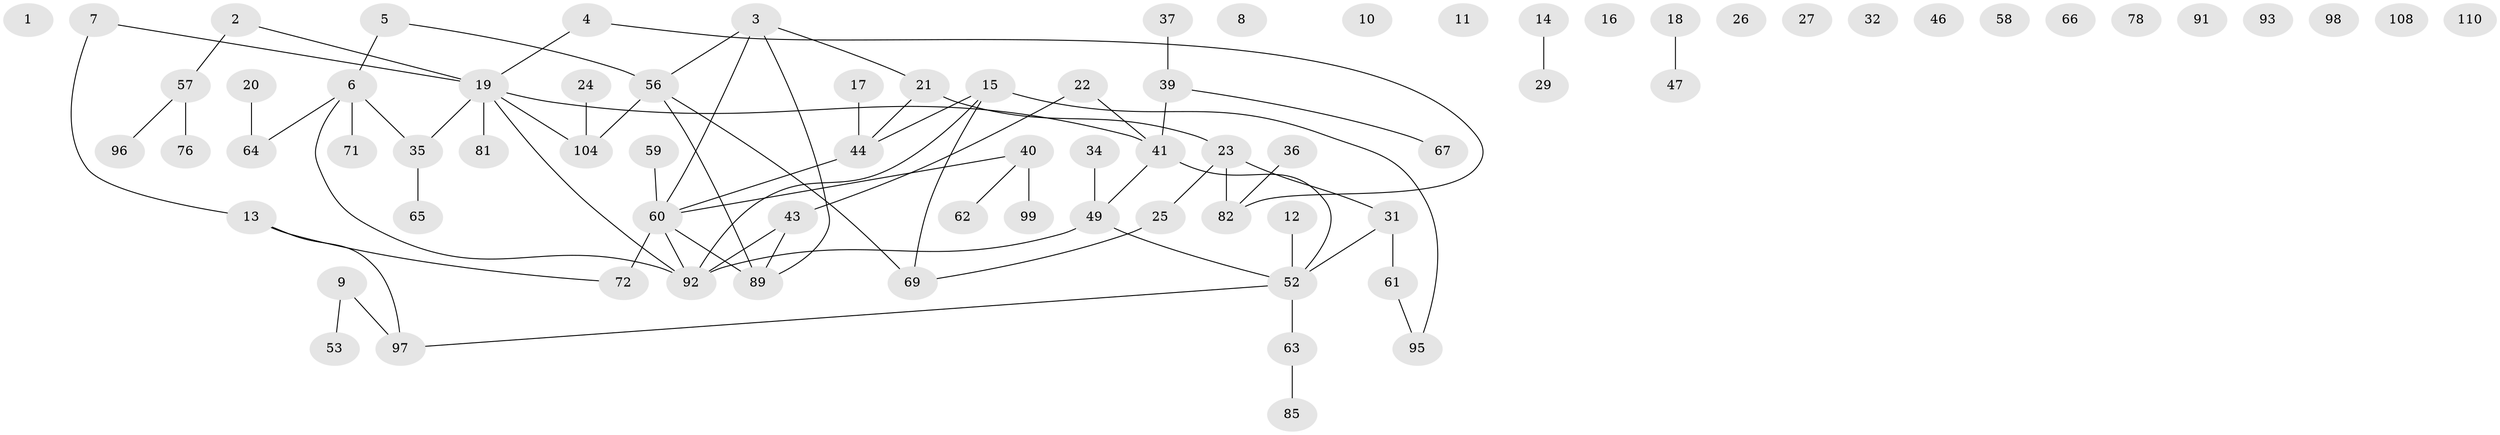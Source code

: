// original degree distribution, {0: 0.1415929203539823, 2: 0.2743362831858407, 3: 0.1592920353982301, 4: 0.07964601769911504, 1: 0.2831858407079646, 8: 0.008849557522123894, 5: 0.04424778761061947, 7: 0.008849557522123894}
// Generated by graph-tools (version 1.1) at 2025/41/03/06/25 10:41:22]
// undirected, 76 vertices, 74 edges
graph export_dot {
graph [start="1"]
  node [color=gray90,style=filled];
  1;
  2 [super="+111"];
  3 [super="+107"];
  4;
  5 [super="+70"];
  6 [super="+79"];
  7 [super="+28"];
  8;
  9 [super="+55"];
  10 [super="+100"];
  11;
  12;
  13 [super="+112"];
  14 [super="+105"];
  15 [super="+45"];
  16;
  17 [super="+33"];
  18;
  19 [super="+30"];
  20 [super="+54"];
  21 [super="+38"];
  22 [super="+68"];
  23 [super="+42"];
  24 [super="+106"];
  25 [super="+77"];
  26;
  27;
  29 [super="+48"];
  31 [super="+50"];
  32;
  34;
  35 [super="+87"];
  36 [super="+113"];
  37;
  39 [super="+74"];
  40 [super="+88"];
  41 [super="+103"];
  43;
  44 [super="+102"];
  46;
  47;
  49 [super="+51"];
  52 [super="+75"];
  53;
  56 [super="+73"];
  57;
  58;
  59;
  60 [super="+80"];
  61 [super="+86"];
  62;
  63;
  64 [super="+94"];
  65;
  66;
  67;
  69 [super="+83"];
  71;
  72;
  76;
  78;
  81;
  82 [super="+84"];
  85 [super="+101"];
  89 [super="+90"];
  91;
  92 [super="+109"];
  93;
  95;
  96;
  97;
  98;
  99;
  104;
  108;
  110;
  2 -- 19;
  2 -- 57;
  3 -- 60;
  3 -- 21;
  3 -- 56;
  3 -- 89;
  4 -- 19;
  4 -- 82;
  5 -- 56;
  5 -- 6;
  6 -- 35;
  6 -- 71;
  6 -- 64;
  6 -- 92;
  7 -- 19;
  7 -- 13;
  9 -- 53;
  9 -- 97;
  12 -- 52;
  13 -- 72;
  13 -- 97;
  14 -- 29;
  15 -- 95;
  15 -- 44;
  15 -- 69;
  15 -- 92;
  17 -- 44;
  18 -- 47;
  19 -- 81;
  19 -- 104;
  19 -- 41;
  19 -- 35 [weight=2];
  19 -- 92;
  20 -- 64;
  21 -- 23;
  21 -- 44;
  22 -- 41;
  22 -- 43;
  23 -- 25;
  23 -- 82;
  23 -- 31;
  24 -- 104;
  25 -- 69;
  31 -- 61;
  31 -- 52;
  34 -- 49;
  35 -- 65;
  36 -- 82;
  37 -- 39;
  39 -- 67;
  39 -- 41;
  40 -- 62;
  40 -- 99;
  40 -- 60;
  41 -- 49;
  41 -- 52;
  43 -- 89;
  43 -- 92;
  44 -- 60;
  49 -- 52;
  49 -- 92;
  52 -- 97;
  52 -- 63;
  56 -- 69;
  56 -- 104;
  56 -- 89;
  57 -- 76;
  57 -- 96;
  59 -- 60;
  60 -- 72;
  60 -- 89;
  60 -- 92;
  61 -- 95;
  63 -- 85;
}
